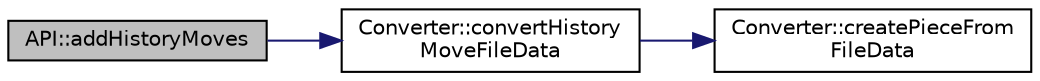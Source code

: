digraph "API::addHistoryMoves"
{
 // LATEX_PDF_SIZE
  edge [fontname="Helvetica",fontsize="10",labelfontname="Helvetica",labelfontsize="10"];
  node [fontname="Helvetica",fontsize="10",shape=record];
  rankdir="LR";
  Node1 [label="API::addHistoryMoves",height=0.2,width=0.4,color="black", fillcolor="grey75", style="filled", fontcolor="black",tooltip=" "];
  Node1 -> Node2 [color="midnightblue",fontsize="10",style="solid",fontname="Helvetica"];
  Node2 [label="Converter::convertHistory\lMoveFileData",height=0.2,width=0.4,color="black", fillcolor="white", style="filled",URL="$classConverter.html#a005b4516b7f41ddc80fd22d2f0670176",tooltip="Converts a HistoryFileData struct to a MoveHistory object."];
  Node2 -> Node3 [color="midnightblue",fontsize="10",style="solid",fontname="Helvetica"];
  Node3 [label="Converter::createPieceFrom\lFileData",height=0.2,width=0.4,color="black", fillcolor="white", style="filled",URL="$classConverter.html#acba4ac4e7e6fdd6583b36bd973bb8124",tooltip="Creates a new piece from the given file data."];
}
